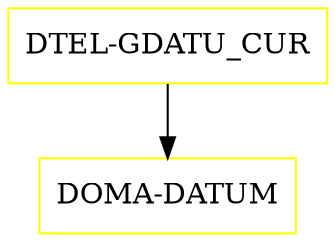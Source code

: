 digraph G {
  "DTEL-GDATU_CUR" [shape=box,color=yellow];
  "DOMA-DATUM" [shape=box,color=yellow,URL="./DOMA_DATUM.html"];
  "DTEL-GDATU_CUR" -> "DOMA-DATUM";
}
